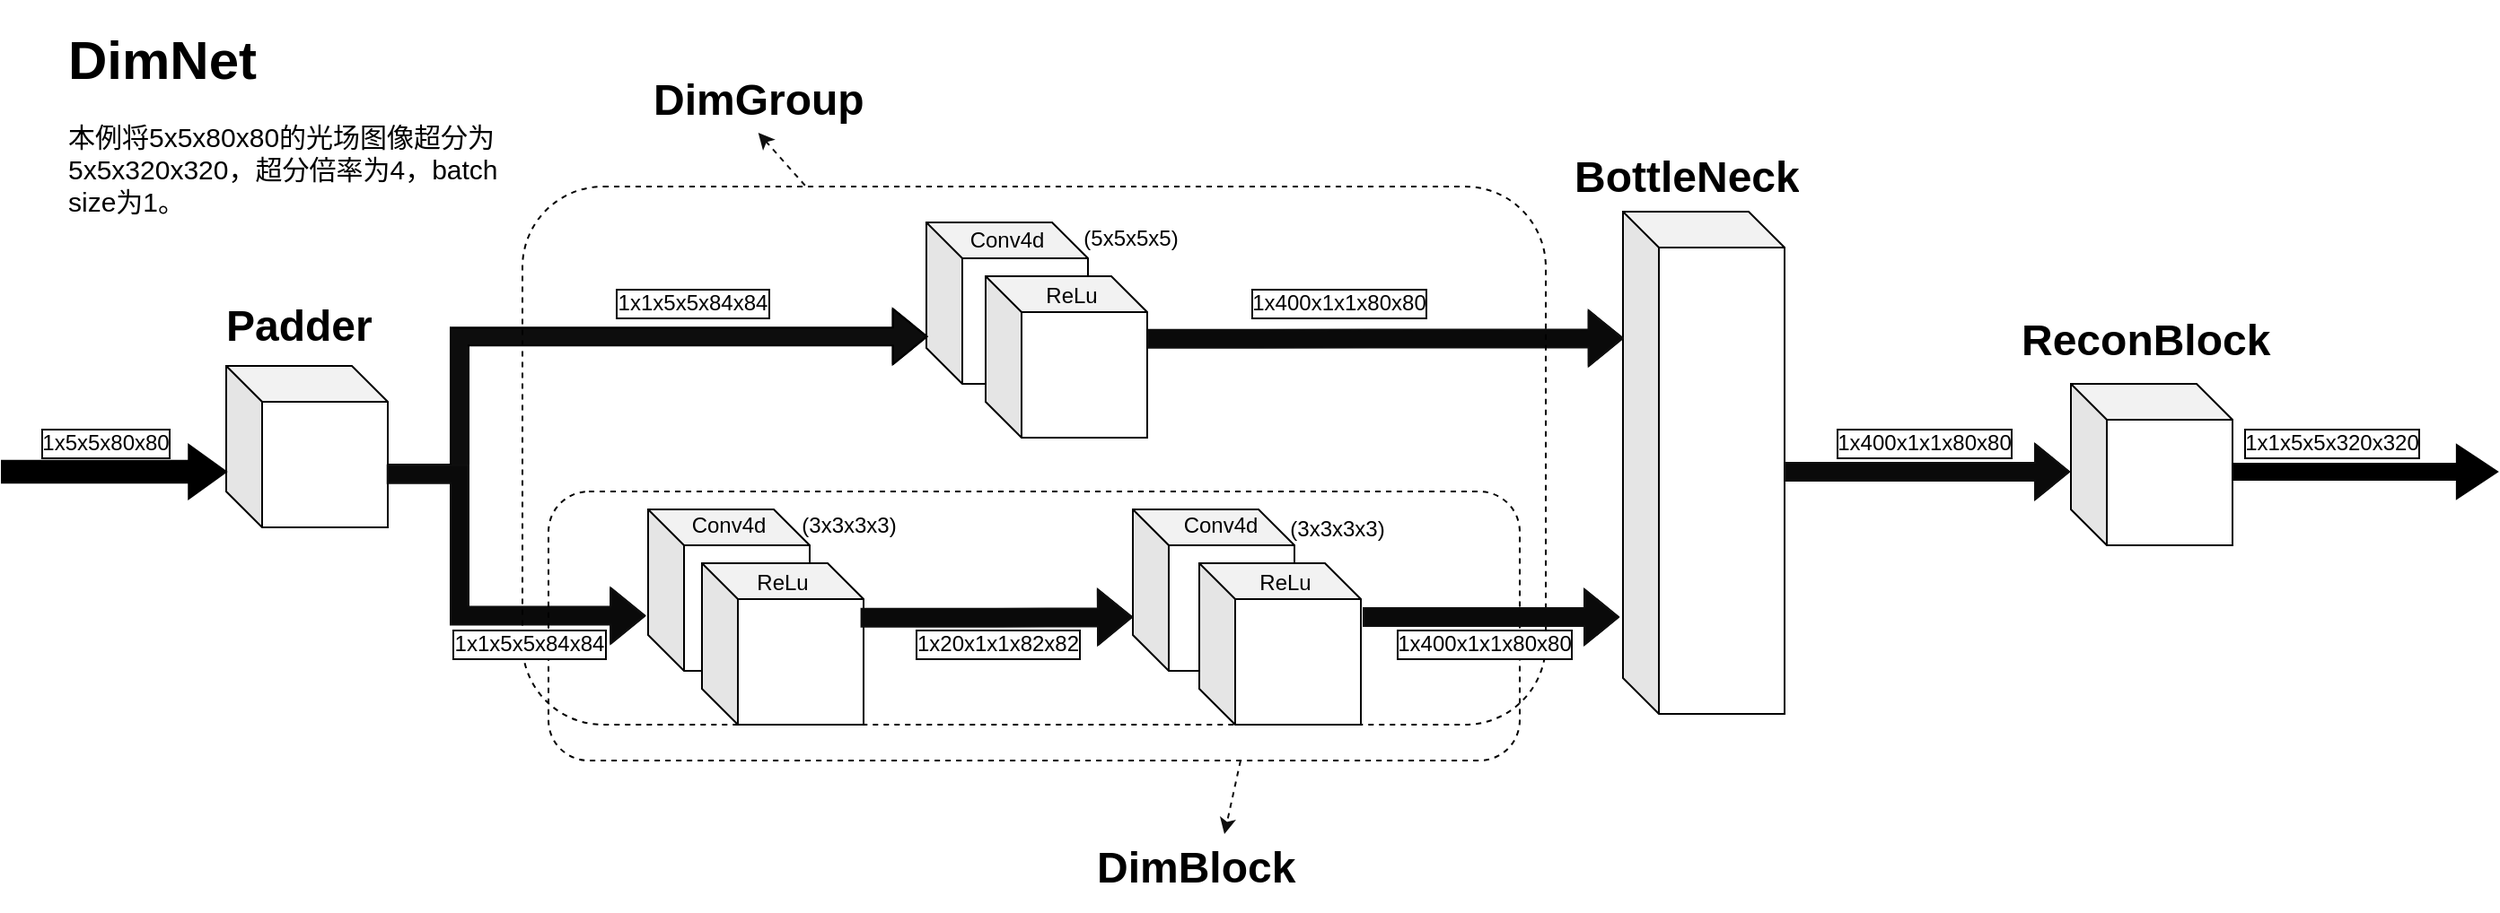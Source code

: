 <mxfile version="13.9.9" type="device"><diagram name="Page-1" id="74b105a0-9070-1c63-61bc-23e55f88626e"><mxGraphModel dx="1086" dy="798" grid="1" gridSize="10" guides="1" tooltips="1" connect="1" arrows="1" fold="1" page="1" pageScale="1.5" pageWidth="1169" pageHeight="826" background="none" math="0" shadow="0"><root><mxCell id="0" style=";html=1;"/><mxCell id="1" style=";html=1;" parent="0"/><mxCell id="xgUjwFEwwZGImHJtpXot-18" value="&lt;h1&gt;&lt;font style=&quot;font-size: 30px&quot;&gt;DimNet&lt;/font&gt;&lt;/h1&gt;&lt;p&gt;&lt;font style=&quot;font-size: 15px&quot;&gt;本例将5x5x80x80的光场图像超分为5x5x320x320，超分倍率为4，batch size为1。&lt;/font&gt;&lt;/p&gt;" style="text;html=1;strokeColor=none;fillColor=none;spacing=5;spacingTop=-20;whiteSpace=wrap;overflow=hidden;rounded=0;labelBackgroundColor=none;labelBorderColor=none;fontColor=default;" parent="1" vertex="1"><mxGeometry x="240" y="326" width="250" height="140" as="geometry"/></mxCell><mxCell id="xgUjwFEwwZGImHJtpXot-33" value="" style="shape=cube;whiteSpace=wrap;html=1;boundedLbl=1;backgroundOutline=1;darkOpacity=0.05;darkOpacity2=0.1;size=20;" parent="1" vertex="1"><mxGeometry x="333" y="520" width="90" height="90" as="geometry"/></mxCell><mxCell id="xgUjwFEwwZGImHJtpXot-36" value="" style="shape=cube;whiteSpace=wrap;html=1;boundedLbl=1;backgroundOutline=1;darkOpacity=0.05;darkOpacity2=0.1;size=20;" parent="1" vertex="1"><mxGeometry x="723" y="440" width="90" height="90" as="geometry"/></mxCell><mxCell id="xgUjwFEwwZGImHJtpXot-37" value="" style="shape=cube;whiteSpace=wrap;html=1;boundedLbl=1;backgroundOutline=1;darkOpacity=0.05;darkOpacity2=0.1;size=20;" parent="1" vertex="1"><mxGeometry x="756" y="470" width="90" height="90" as="geometry"/></mxCell><mxCell id="xgUjwFEwwZGImHJtpXot-38" value="" style="shape=cube;whiteSpace=wrap;html=1;boundedLbl=1;backgroundOutline=1;darkOpacity=0.05;darkOpacity2=0.1;size=20;" parent="1" vertex="1"><mxGeometry x="568" y="600" width="90" height="90" as="geometry"/></mxCell><mxCell id="xgUjwFEwwZGImHJtpXot-39" value="" style="shape=cube;whiteSpace=wrap;html=1;boundedLbl=1;backgroundOutline=1;darkOpacity=0.05;darkOpacity2=0.1;size=20;" parent="1" vertex="1"><mxGeometry x="598" y="630" width="90" height="90" as="geometry"/></mxCell><mxCell id="xgUjwFEwwZGImHJtpXot-40" value="" style="shape=cube;whiteSpace=wrap;html=1;boundedLbl=1;backgroundOutline=1;darkOpacity=0.05;darkOpacity2=0.1;size=20;" parent="1" vertex="1"><mxGeometry x="838" y="600" width="90" height="90" as="geometry"/></mxCell><mxCell id="xgUjwFEwwZGImHJtpXot-41" value="" style="shape=cube;whiteSpace=wrap;html=1;boundedLbl=1;backgroundOutline=1;darkOpacity=0.05;darkOpacity2=0.1;size=20;" parent="1" vertex="1"><mxGeometry x="875" y="630" width="90" height="90" as="geometry"/></mxCell><mxCell id="xgUjwFEwwZGImHJtpXot-42" value="" style="shape=cube;whiteSpace=wrap;html=1;boundedLbl=1;backgroundOutline=1;darkOpacity=0.05;darkOpacity2=0.1;size=20;" parent="1" vertex="1"><mxGeometry x="1111" y="434" width="90" height="280" as="geometry"/></mxCell><mxCell id="xgUjwFEwwZGImHJtpXot-43" value="" style="shape=cube;whiteSpace=wrap;html=1;boundedLbl=1;backgroundOutline=1;darkOpacity=0.05;darkOpacity2=0.1;size=20;" parent="1" vertex="1"><mxGeometry x="1360.5" y="530" width="90" height="90" as="geometry"/></mxCell><mxCell id="xgUjwFEwwZGImHJtpXot-47" value="" style="edgeStyle=elbowEdgeStyle;elbow=horizontal;endArrow=classic;html=1;rounded=0;shadow=0;shape=flexArrow;strokeColor=#000000;fillColor=#0D0D0D;entryX=0.009;entryY=0.707;entryDx=0;entryDy=0;entryPerimeter=0;" parent="1" target="xgUjwFEwwZGImHJtpXot-36" edge="1"><mxGeometry width="50" height="50" relative="1" as="geometry"><mxPoint x="423" y="580" as="sourcePoint"/><mxPoint x="718" y="499" as="targetPoint"/><Array as="points"><mxPoint x="463" y="540"/></Array></mxGeometry></mxCell><mxCell id="xgUjwFEwwZGImHJtpXot-49" value="" style="edgeStyle=elbowEdgeStyle;elbow=horizontal;endArrow=classic;html=1;rounded=0;shadow=0;exitX=0.993;exitY=0.682;exitDx=0;exitDy=0;exitPerimeter=0;entryX=-0.015;entryY=0.659;entryDx=0;entryDy=0;entryPerimeter=0;shape=flexArrow;strokeColor=#0F0F0F;fillColor=#0A0A0A;" parent="1" target="xgUjwFEwwZGImHJtpXot-38" edge="1"><mxGeometry width="50" height="50" relative="1" as="geometry"><mxPoint x="422.37" y="580.38" as="sourcePoint"/><mxPoint x="503" y="647.96" as="targetPoint"/><Array as="points"><mxPoint x="463" y="610"/></Array></mxGeometry></mxCell><mxCell id="xgUjwFEwwZGImHJtpXot-68" value="" style="edgeStyle=elbowEdgeStyle;elbow=horizontal;endArrow=classic;html=1;rounded=0;shadow=0;strokeColor=#0F0F0F;fillColor=#0A0A0A;shape=flexArrow;exitX=1;exitY=0.387;exitDx=0;exitDy=0;exitPerimeter=0;entryX=0.004;entryY=0.252;entryDx=0;entryDy=0;entryPerimeter=0;" parent="1" source="xgUjwFEwwZGImHJtpXot-37" target="xgUjwFEwwZGImHJtpXot-42" edge="1"><mxGeometry width="50" height="50" relative="1" as="geometry"><mxPoint x="828" y="550" as="sourcePoint"/><mxPoint x="978" y="541" as="targetPoint"/><Array as="points"><mxPoint x="908" y="500"/><mxPoint x="858" y="530"/><mxPoint x="918" y="530"/></Array></mxGeometry></mxCell><mxCell id="xgUjwFEwwZGImHJtpXot-69" value="" style="edgeStyle=elbowEdgeStyle;elbow=horizontal;endArrow=classic;html=1;rounded=0;shadow=0;strokeColor=#0F0F0F;fillColor=#0A0A0A;shape=flexArrow;exitX=0.981;exitY=0.337;exitDx=0;exitDy=0;exitPerimeter=0;" parent="1" source="xgUjwFEwwZGImHJtpXot-39" edge="1"><mxGeometry width="50" height="50" relative="1" as="geometry"><mxPoint x="718" y="660" as="sourcePoint"/><mxPoint x="838" y="660" as="targetPoint"/></mxGeometry></mxCell><mxCell id="xgUjwFEwwZGImHJtpXot-71" value="" style="edgeStyle=elbowEdgeStyle;elbow=horizontal;endArrow=classic;html=1;rounded=0;shadow=0;strokeColor=#0F0F0F;fillColor=#0A0A0A;shape=flexArrow;" parent="1" edge="1"><mxGeometry width="50" height="50" relative="1" as="geometry"><mxPoint x="1201" y="579" as="sourcePoint"/><mxPoint x="1360" y="579" as="targetPoint"/></mxGeometry></mxCell><mxCell id="xgUjwFEwwZGImHJtpXot-73" value="" style="shape=singleArrow;whiteSpace=wrap;html=1;fillColor=#000000;arrowWidth=0.411;arrowSize=0.167;" parent="1" vertex="1"><mxGeometry x="208" y="564" width="125" height="30" as="geometry"/></mxCell><mxCell id="xgUjwFEwwZGImHJtpXot-74" value="" style="shape=singleArrow;whiteSpace=wrap;html=1;fillColor=#000000;arrowWidth=0.3;arrowSize=0.153;" parent="1" vertex="1"><mxGeometry x="1450.5" y="564" width="147.5" height="30" as="geometry"/></mxCell><mxCell id="xgUjwFEwwZGImHJtpXot-100" value="ReLu" style="text;html=1;strokeColor=none;fillColor=none;align=center;verticalAlign=middle;whiteSpace=wrap;rounded=0;shadow=0;" parent="1" vertex="1"><mxGeometry x="774" y="466" width="60" height="30" as="geometry"/></mxCell><mxCell id="xgUjwFEwwZGImHJtpXot-101" value="ReLu" style="text;html=1;strokeColor=none;fillColor=none;align=center;verticalAlign=middle;whiteSpace=wrap;rounded=0;shadow=0;" parent="1" vertex="1"><mxGeometry x="613" y="626" width="60" height="30" as="geometry"/></mxCell><mxCell id="xgUjwFEwwZGImHJtpXot-102" value="ReLu" style="text;html=1;strokeColor=none;fillColor=none;align=center;verticalAlign=middle;whiteSpace=wrap;rounded=0;shadow=0;" parent="1" vertex="1"><mxGeometry x="893" y="626" width="60" height="30" as="geometry"/></mxCell><mxCell id="xgUjwFEwwZGImHJtpXot-103" value="Conv4d" style="text;html=1;strokeColor=none;fillColor=none;align=center;verticalAlign=middle;whiteSpace=wrap;rounded=0;shadow=0;" parent="1" vertex="1"><mxGeometry x="583" y="594" width="60" height="30" as="geometry"/></mxCell><mxCell id="xgUjwFEwwZGImHJtpXot-104" value="Conv4d" style="text;html=1;strokeColor=none;fillColor=none;align=center;verticalAlign=middle;whiteSpace=wrap;rounded=0;shadow=0;" parent="1" vertex="1"><mxGeometry x="738" y="435" width="60" height="30" as="geometry"/></mxCell><mxCell id="xgUjwFEwwZGImHJtpXot-105" value="Conv4d" style="text;html=1;strokeColor=none;fillColor=none;align=center;verticalAlign=middle;whiteSpace=wrap;rounded=0;shadow=0;" parent="1" vertex="1"><mxGeometry x="857" y="594" width="60" height="30" as="geometry"/></mxCell><mxCell id="xgUjwFEwwZGImHJtpXot-108" value="&lt;h1&gt;Padder&lt;/h1&gt;" style="text;html=1;strokeColor=none;fillColor=none;spacing=5;spacingTop=-20;whiteSpace=wrap;overflow=hidden;rounded=0;shadow=0;" parent="1" vertex="1"><mxGeometry x="328" y="478" width="110" height="44" as="geometry"/></mxCell><mxCell id="xgUjwFEwwZGImHJtpXot-109" value="&lt;h1&gt;BottleNeck&lt;/h1&gt;" style="text;html=1;strokeColor=none;fillColor=none;spacing=5;spacingTop=-20;whiteSpace=wrap;overflow=hidden;rounded=0;shadow=0;" parent="1" vertex="1"><mxGeometry x="1078.5" y="395" width="155" height="44" as="geometry"/></mxCell><mxCell id="xgUjwFEwwZGImHJtpXot-110" value="&lt;h1&gt;ReconBlock&lt;/h1&gt;" style="text;html=1;strokeColor=none;fillColor=none;spacing=5;spacingTop=-20;whiteSpace=wrap;overflow=hidden;rounded=0;shadow=0;" parent="1" vertex="1"><mxGeometry x="1328" y="486" width="155" height="44" as="geometry"/></mxCell><mxCell id="xgUjwFEwwZGImHJtpXot-111" value="&lt;h1&gt;DimBlock&lt;/h1&gt;" style="text;html=1;strokeColor=none;fillColor=none;spacing=5;spacingTop=-20;whiteSpace=wrap;overflow=hidden;rounded=0;shadow=0;" parent="1" vertex="1"><mxGeometry x="813" y="780" width="125" height="44" as="geometry"/></mxCell><mxCell id="xgUjwFEwwZGImHJtpXot-112" value="" style="rounded=1;whiteSpace=wrap;html=1;shadow=0;strokeColor=#000000;fillColor=none;dashed=1;" parent="1" vertex="1"><mxGeometry x="512.5" y="590" width="541" height="150" as="geometry"/></mxCell><mxCell id="xgUjwFEwwZGImHJtpXot-113" value="" style="rounded=1;whiteSpace=wrap;html=1;shadow=0;strokeColor=#000000;fillColor=none;dashed=1;" parent="1" vertex="1"><mxGeometry x="498" y="420" width="570" height="300" as="geometry"/></mxCell><mxCell id="xgUjwFEwwZGImHJtpXot-114" value="" style="endArrow=classic;html=1;rounded=0;shadow=0;strokeColor=#0F0F0F;fillColor=#0A0A0A;entryX=0.608;entryY=0.023;entryDx=0;entryDy=0;entryPerimeter=0;dashed=1;" parent="1" target="xgUjwFEwwZGImHJtpXot-111" edge="1"><mxGeometry width="50" height="50" relative="1" as="geometry"><mxPoint x="898" y="740" as="sourcePoint"/><mxPoint x="818" y="790" as="targetPoint"/></mxGeometry></mxCell><mxCell id="xgUjwFEwwZGImHJtpXot-115" value="&lt;h1&gt;DimGroup&lt;/h1&gt;" style="text;html=1;strokeColor=none;fillColor=none;spacing=5;spacingTop=-20;whiteSpace=wrap;overflow=hidden;rounded=0;shadow=0;" parent="1" vertex="1"><mxGeometry x="565.5" y="352" width="155" height="38" as="geometry"/></mxCell><mxCell id="xgUjwFEwwZGImHJtpXot-116" value="" style="endArrow=classic;html=1;rounded=0;shadow=0;dashed=1;strokeColor=#0F0F0F;fillColor=#0A0A0A;exitX=0.48;exitY=-0.002;exitDx=0;exitDy=0;exitPerimeter=0;" parent="1" edge="1"><mxGeometry width="50" height="50" relative="1" as="geometry"><mxPoint x="655.4" y="419.38" as="sourcePoint"/><mxPoint x="629.348" y="390" as="targetPoint"/></mxGeometry></mxCell><mxCell id="xgUjwFEwwZGImHJtpXot-117" value="1x5x5x80x80" style="text;html=1;strokeColor=none;fillColor=none;align=center;verticalAlign=middle;whiteSpace=wrap;rounded=0;shadow=0;dashed=1;labelBackgroundColor=default;labelBorderColor=default;fontColor=#000000;" parent="1" vertex="1"><mxGeometry x="221" y="548" width="90" height="30" as="geometry"/></mxCell><mxCell id="xgUjwFEwwZGImHJtpXot-118" value="1x1x5x5x84x84" style="text;html=1;strokeColor=none;fillColor=none;align=center;verticalAlign=middle;whiteSpace=wrap;rounded=0;shadow=0;dashed=1;labelBackgroundColor=default;labelBorderColor=default;fontColor=#000000;" parent="1" vertex="1"><mxGeometry x="548" y="470" width="90" height="30" as="geometry"/></mxCell><mxCell id="xgUjwFEwwZGImHJtpXot-119" value="1x400x1x1x80x80" style="text;html=1;strokeColor=none;fillColor=none;align=center;verticalAlign=middle;whiteSpace=wrap;rounded=0;shadow=0;dashed=1;labelBackgroundColor=default;labelBorderColor=default;fontColor=#000000;" parent="1" vertex="1"><mxGeometry x="908" y="470" width="90" height="30" as="geometry"/></mxCell><mxCell id="xgUjwFEwwZGImHJtpXot-120" value="1x1x5x5x84x84" style="text;html=1;strokeColor=none;fillColor=none;align=center;verticalAlign=middle;whiteSpace=wrap;rounded=0;shadow=0;dashed=1;labelBackgroundColor=default;labelBorderColor=default;fontColor=#000000;rotation=0;" parent="1" vertex="1"><mxGeometry x="457" y="660" width="90" height="30" as="geometry"/></mxCell><mxCell id="xgUjwFEwwZGImHJtpXot-121" value="" style="edgeStyle=elbowEdgeStyle;elbow=horizontal;endArrow=classic;html=1;rounded=0;shadow=0;strokeColor=#0F0F0F;fillColor=#0A0A0A;shape=flexArrow;" parent="1" edge="1"><mxGeometry width="50" height="50" relative="1" as="geometry"><mxPoint x="966" y="660" as="sourcePoint"/><mxPoint x="1109" y="660" as="targetPoint"/><Array as="points"><mxPoint x="1053" y="670"/></Array></mxGeometry></mxCell><mxCell id="xgUjwFEwwZGImHJtpXot-122" value="1x20x1x1x82x82" style="text;html=1;strokeColor=none;fillColor=none;align=center;verticalAlign=middle;whiteSpace=wrap;rounded=0;shadow=0;dashed=1;labelBackgroundColor=default;labelBorderColor=default;fontColor=#000000;" parent="1" vertex="1"><mxGeometry x="718" y="660" width="90" height="30" as="geometry"/></mxCell><mxCell id="xgUjwFEwwZGImHJtpXot-123" value="1x400x1x1x80x80" style="text;html=1;strokeColor=none;fillColor=none;align=center;verticalAlign=middle;whiteSpace=wrap;rounded=0;shadow=0;dashed=1;labelBackgroundColor=default;labelBorderColor=default;fontColor=#000000;" parent="1" vertex="1"><mxGeometry x="988.5" y="660" width="90" height="30" as="geometry"/></mxCell><mxCell id="xgUjwFEwwZGImHJtpXot-124" value="1x400x1x1x80x80" style="text;html=1;strokeColor=none;fillColor=none;align=center;verticalAlign=middle;whiteSpace=wrap;rounded=0;shadow=0;dashed=1;labelBackgroundColor=default;labelBorderColor=default;fontColor=#000000;" parent="1" vertex="1"><mxGeometry x="1233.5" y="548" width="90" height="30" as="geometry"/></mxCell><mxCell id="xgUjwFEwwZGImHJtpXot-125" value="1x1x5x5x320x320" style="text;html=1;strokeColor=none;fillColor=none;align=center;verticalAlign=middle;whiteSpace=wrap;rounded=0;shadow=0;dashed=1;labelBackgroundColor=default;labelBorderColor=default;fontColor=#000000;" parent="1" vertex="1"><mxGeometry x="1460.5" y="548" width="90" height="30" as="geometry"/></mxCell><mxCell id="xgUjwFEwwZGImHJtpXot-126" value="(3x3x3x3)" style="text;html=1;strokeColor=none;fillColor=none;align=center;verticalAlign=middle;whiteSpace=wrap;rounded=0;shadow=0;dashed=1;labelBackgroundColor=none;labelBorderColor=none;fontColor=#000000;" parent="1" vertex="1"><mxGeometry x="635" y="594" width="90" height="30" as="geometry"/></mxCell><mxCell id="xgUjwFEwwZGImHJtpXot-127" value="(3x3x3x3)" style="text;html=1;strokeColor=none;fillColor=none;align=center;verticalAlign=middle;whiteSpace=wrap;rounded=0;shadow=0;dashed=1;labelBackgroundColor=none;labelBorderColor=none;fontColor=#000000;" parent="1" vertex="1"><mxGeometry x="907" y="596" width="90" height="30" as="geometry"/></mxCell><mxCell id="xgUjwFEwwZGImHJtpXot-128" value="(5x5x5x5)" style="text;html=1;strokeColor=none;fillColor=none;align=center;verticalAlign=middle;whiteSpace=wrap;rounded=0;shadow=0;dashed=1;labelBackgroundColor=none;labelBorderColor=none;fontColor=#000000;" parent="1" vertex="1"><mxGeometry x="792" y="434" width="90" height="30" as="geometry"/></mxCell></root></mxGraphModel></diagram></mxfile>
